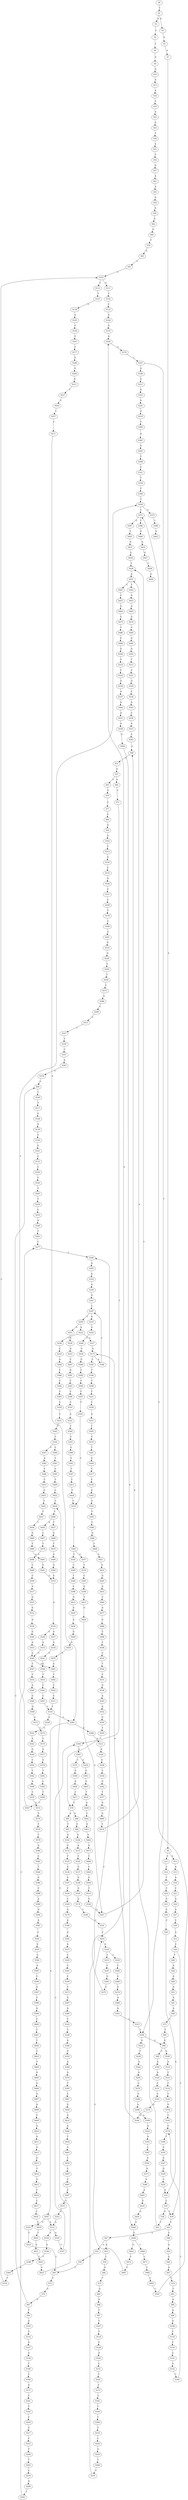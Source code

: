 strict digraph  {
	S0 -> S1 [ label = T ];
	S1 -> S2 [ label = A ];
	S1 -> S3 [ label = G ];
	S2 -> S4 [ label = T ];
	S3 -> S5 [ label = G ];
	S4 -> S6 [ label = T ];
	S5 -> S7 [ label = A ];
	S6 -> S8 [ label = G ];
	S7 -> S9 [ label = A ];
	S8 -> S10 [ label = G ];
	S9 -> S11 [ label = C ];
	S9 -> S12 [ label = G ];
	S10 -> S13 [ label = A ];
	S11 -> S14 [ label = C ];
	S12 -> S15 [ label = A ];
	S13 -> S16 [ label = A ];
	S14 -> S17 [ label = T ];
	S15 -> S18 [ label = A ];
	S16 -> S19 [ label = C ];
	S17 -> S20 [ label = C ];
	S18 -> S21 [ label = C ];
	S19 -> S22 [ label = G ];
	S20 -> S23 [ label = G ];
	S21 -> S24 [ label = G ];
	S22 -> S25 [ label = G ];
	S23 -> S26 [ label = G ];
	S24 -> S27 [ label = G ];
	S25 -> S28 [ label = T ];
	S26 -> S29 [ label = C ];
	S27 -> S30 [ label = C ];
	S28 -> S31 [ label = A ];
	S29 -> S32 [ label = A ];
	S30 -> S33 [ label = A ];
	S31 -> S34 [ label = C ];
	S32 -> S35 [ label = C ];
	S33 -> S36 [ label = C ];
	S34 -> S37 [ label = G ];
	S35 -> S38 [ label = G ];
	S35 -> S39 [ label = C ];
	S36 -> S39 [ label = C ];
	S36 -> S40 [ label = T ];
	S37 -> S41 [ label = A ];
	S38 -> S42 [ label = C ];
	S39 -> S43 [ label = G ];
	S40 -> S44 [ label = G ];
	S41 -> S45 [ label = A ];
	S42 -> S46 [ label = G ];
	S43 -> S47 [ label = A ];
	S43 -> S48 [ label = G ];
	S44 -> S49 [ label = G ];
	S45 -> S50 [ label = G ];
	S46 -> S51 [ label = C ];
	S47 -> S52 [ label = G ];
	S47 -> S53 [ label = A ];
	S48 -> S54 [ label = G ];
	S49 -> S55 [ label = G ];
	S50 -> S56 [ label = A ];
	S51 -> S57 [ label = G ];
	S52 -> S58 [ label = T ];
	S53 -> S59 [ label = T ];
	S54 -> S60 [ label = A ];
	S55 -> S61 [ label = A ];
	S56 -> S62 [ label = A ];
	S57 -> S63 [ label = C ];
	S57 -> S64 [ label = G ];
	S58 -> S65 [ label = C ];
	S59 -> S66 [ label = G ];
	S60 -> S67 [ label = A ];
	S61 -> S68 [ label = A ];
	S62 -> S69 [ label = G ];
	S63 -> S70 [ label = G ];
	S64 -> S71 [ label = C ];
	S65 -> S72 [ label = C ];
	S66 -> S73 [ label = T ];
	S67 -> S74 [ label = T ];
	S68 -> S75 [ label = C ];
	S69 -> S76 [ label = T ];
	S70 -> S77 [ label = T ];
	S71 -> S78 [ label = T ];
	S72 -> S79 [ label = A ];
	S73 -> S80 [ label = A ];
	S74 -> S81 [ label = T ];
	S75 -> S82 [ label = T ];
	S76 -> S83 [ label = G ];
	S77 -> S84 [ label = C ];
	S78 -> S85 [ label = A ];
	S78 -> S86 [ label = G ];
	S79 -> S87 [ label = G ];
	S80 -> S88 [ label = G ];
	S81 -> S89 [ label = G ];
	S82 -> S90 [ label = G ];
	S83 -> S91 [ label = T ];
	S84 -> S92 [ label = G ];
	S85 -> S93 [ label = T ];
	S86 -> S94 [ label = G ];
	S87 -> S95 [ label = T ];
	S87 -> S96 [ label = C ];
	S88 -> S97 [ label = T ];
	S89 -> S98 [ label = A ];
	S90 -> S99 [ label = C ];
	S90 -> S100 [ label = G ];
	S91 -> S101 [ label = C ];
	S92 -> S102 [ label = A ];
	S93 -> S103 [ label = A ];
	S94 -> S104 [ label = A ];
	S95 -> S105 [ label = A ];
	S96 -> S106 [ label = T ];
	S97 -> S107 [ label = T ];
	S98 -> S108 [ label = A ];
	S99 -> S109 [ label = A ];
	S100 -> S110 [ label = A ];
	S101 -> S111 [ label = G ];
	S101 -> S112 [ label = C ];
	S102 -> S113 [ label = C ];
	S103 -> S114 [ label = G ];
	S104 -> S115 [ label = A ];
	S105 -> S116 [ label = G ];
	S106 -> S117 [ label = T ];
	S107 -> S118 [ label = T ];
	S108 -> S119 [ label = C ];
	S109 -> S120 [ label = A ];
	S110 -> S121 [ label = C ];
	S111 -> S122 [ label = T ];
	S112 -> S123 [ label = T ];
	S113 -> S124 [ label = G ];
	S114 -> S125 [ label = T ];
	S115 -> S126 [ label = T ];
	S116 -> S127 [ label = G ];
	S117 -> S128 [ label = C ];
	S118 -> S129 [ label = C ];
	S119 -> S130 [ label = C ];
	S120 -> S131 [ label = C ];
	S121 -> S132 [ label = C ];
	S122 -> S133 [ label = C ];
	S123 -> S134 [ label = G ];
	S124 -> S135 [ label = C ];
	S125 -> S136 [ label = A ];
	S126 -> S137 [ label = G ];
	S127 -> S138 [ label = G ];
	S128 -> S139 [ label = A ];
	S129 -> S140 [ label = A ];
	S130 -> S141 [ label = C ];
	S131 -> S142 [ label = C ];
	S132 -> S143 [ label = C ];
	S133 -> S144 [ label = G ];
	S134 -> S145 [ label = G ];
	S135 -> S146 [ label = G ];
	S136 -> S147 [ label = G ];
	S137 -> S148 [ label = G ];
	S138 -> S149 [ label = T ];
	S139 -> S150 [ label = C ];
	S140 -> S151 [ label = C ];
	S141 -> S152 [ label = G ];
	S142 -> S153 [ label = A ];
	S143 -> S154 [ label = G ];
	S144 -> S155 [ label = G ];
	S145 -> S156 [ label = C ];
	S146 -> S157 [ label = C ];
	S147 -> S158 [ label = C ];
	S148 -> S159 [ label = G ];
	S149 -> S160 [ label = C ];
	S150 -> S161 [ label = G ];
	S151 -> S162 [ label = T ];
	S152 -> S163 [ label = T ];
	S153 -> S164 [ label = G ];
	S154 -> S165 [ label = T ];
	S155 -> S166 [ label = A ];
	S156 -> S167 [ label = C ];
	S157 -> S168 [ label = C ];
	S158 -> S169 [ label = C ];
	S159 -> S170 [ label = G ];
	S160 -> S171 [ label = A ];
	S161 -> S172 [ label = C ];
	S162 -> S173 [ label = C ];
	S163 -> S174 [ label = C ];
	S164 -> S175 [ label = A ];
	S165 -> S174 [ label = C ];
	S166 -> S176 [ label = A ];
	S167 -> S177 [ label = T ];
	S168 -> S178 [ label = T ];
	S169 -> S179 [ label = G ];
	S170 -> S180 [ label = T ];
	S171 -> S181 [ label = C ];
	S172 -> S182 [ label = C ];
	S173 -> S183 [ label = C ];
	S174 -> S184 [ label = T ];
	S175 -> S185 [ label = C ];
	S175 -> S186 [ label = A ];
	S176 -> S187 [ label = C ];
	S177 -> S188 [ label = G ];
	S178 -> S189 [ label = C ];
	S179 -> S190 [ label = A ];
	S180 -> S191 [ label = C ];
	S181 -> S192 [ label = T ];
	S182 -> S193 [ label = C ];
	S183 -> S194 [ label = T ];
	S184 -> S195 [ label = C ];
	S185 -> S196 [ label = T ];
	S186 -> S197 [ label = C ];
	S187 -> S198 [ label = A ];
	S187 -> S199 [ label = T ];
	S188 -> S200 [ label = G ];
	S189 -> S201 [ label = G ];
	S190 -> S202 [ label = A ];
	S191 -> S203 [ label = C ];
	S192 -> S204 [ label = C ];
	S193 -> S205 [ label = T ];
	S194 -> S206 [ label = T ];
	S195 -> S207 [ label = G ];
	S196 -> S208 [ label = C ];
	S197 -> S209 [ label = C ];
	S197 -> S210 [ label = A ];
	S198 -> S211 [ label = G ];
	S199 -> S90 [ label = G ];
	S199 -> S212 [ label = A ];
	S200 -> S213 [ label = G ];
	S201 -> S214 [ label = G ];
	S202 -> S215 [ label = A ];
	S203 -> S216 [ label = G ];
	S204 -> S217 [ label = G ];
	S205 -> S218 [ label = T ];
	S206 -> S219 [ label = T ];
	S207 -> S220 [ label = G ];
	S208 -> S221 [ label = C ];
	S209 -> S222 [ label = A ];
	S209 -> S223 [ label = G ];
	S210 -> S224 [ label = G ];
	S211 -> S225 [ label = G ];
	S212 -> S226 [ label = C ];
	S213 -> S227 [ label = T ];
	S214 -> S228 [ label = G ];
	S215 -> S229 [ label = C ];
	S216 -> S230 [ label = C ];
	S216 -> S231 [ label = T ];
	S217 -> S232 [ label = C ];
	S218 -> S233 [ label = C ];
	S219 -> S234 [ label = C ];
	S220 -> S235 [ label = C ];
	S221 -> S236 [ label = C ];
	S222 -> S237 [ label = G ];
	S222 -> S238 [ label = C ];
	S223 -> S239 [ label = G ];
	S224 -> S240 [ label = C ];
	S225 -> S241 [ label = A ];
	S226 -> S242 [ label = A ];
	S227 -> S243 [ label = C ];
	S228 -> S244 [ label = C ];
	S229 -> S245 [ label = C ];
	S230 -> S246 [ label = C ];
	S231 -> S247 [ label = C ];
	S232 -> S248 [ label = T ];
	S233 -> S249 [ label = A ];
	S234 -> S250 [ label = A ];
	S235 -> S32 [ label = A ];
	S236 -> S251 [ label = A ];
	S237 -> S175 [ label = A ];
	S238 -> S252 [ label = C ];
	S239 -> S253 [ label = A ];
	S240 -> S254 [ label = C ];
	S241 -> S255 [ label = A ];
	S242 -> S256 [ label = A ];
	S243 -> S257 [ label = C ];
	S244 -> S258 [ label = T ];
	S245 -> S259 [ label = C ];
	S246 -> S260 [ label = G ];
	S247 -> S261 [ label = G ];
	S248 -> S262 [ label = T ];
	S249 -> S263 [ label = T ];
	S250 -> S264 [ label = T ];
	S251 -> S265 [ label = T ];
	S252 -> S266 [ label = A ];
	S253 -> S267 [ label = C ];
	S254 -> S268 [ label = G ];
	S255 -> S269 [ label = T ];
	S256 -> S270 [ label = C ];
	S257 -> S271 [ label = C ];
	S258 -> S272 [ label = C ];
	S259 -> S273 [ label = C ];
	S260 -> S274 [ label = G ];
	S261 -> S275 [ label = G ];
	S262 -> S276 [ label = C ];
	S263 -> S277 [ label = C ];
	S264 -> S278 [ label = C ];
	S265 -> S279 [ label = C ];
	S266 -> S280 [ label = C ];
	S267 -> S281 [ label = G ];
	S268 -> S282 [ label = T ];
	S269 -> S283 [ label = A ];
	S270 -> S284 [ label = G ];
	S271 -> S285 [ label = G ];
	S272 -> S286 [ label = A ];
	S273 -> S287 [ label = G ];
	S274 -> S288 [ label = A ];
	S275 -> S166 [ label = A ];
	S276 -> S289 [ label = A ];
	S277 -> S290 [ label = C ];
	S278 -> S290 [ label = C ];
	S279 -> S291 [ label = T ];
	S280 -> S292 [ label = C ];
	S281 -> S293 [ label = C ];
	S282 -> S294 [ label = C ];
	S283 -> S295 [ label = G ];
	S284 -> S296 [ label = A ];
	S285 -> S297 [ label = A ];
	S285 -> S298 [ label = G ];
	S286 -> S299 [ label = C ];
	S287 -> S300 [ label = A ];
	S288 -> S301 [ label = A ];
	S289 -> S302 [ label = T ];
	S290 -> S303 [ label = A ];
	S291 -> S304 [ label = G ];
	S292 -> S305 [ label = C ];
	S293 -> S306 [ label = C ];
	S294 -> S307 [ label = C ];
	S295 -> S308 [ label = T ];
	S296 -> S309 [ label = A ];
	S297 -> S310 [ label = G ];
	S297 -> S311 [ label = A ];
	S298 -> S312 [ label = A ];
	S299 -> S313 [ label = G ];
	S300 -> S314 [ label = C ];
	S301 -> S315 [ label = C ];
	S302 -> S277 [ label = C ];
	S303 -> S316 [ label = G ];
	S304 -> S317 [ label = C ];
	S305 -> S318 [ label = C ];
	S306 -> S319 [ label = C ];
	S307 -> S320 [ label = T ];
	S308 -> S321 [ label = C ];
	S309 -> S322 [ label = A ];
	S310 -> S323 [ label = T ];
	S311 -> S324 [ label = A ];
	S311 -> S325 [ label = G ];
	S312 -> S326 [ label = G ];
	S313 -> S327 [ label = T ];
	S314 -> S328 [ label = T ];
	S315 -> S199 [ label = T ];
	S316 -> S329 [ label = A ];
	S317 -> S330 [ label = C ];
	S318 -> S331 [ label = T ];
	S319 -> S332 [ label = A ];
	S320 -> S333 [ label = C ];
	S321 -> S334 [ label = T ];
	S322 -> S335 [ label = A ];
	S323 -> S65 [ label = C ];
	S324 -> S336 [ label = G ];
	S325 -> S337 [ label = T ];
	S326 -> S338 [ label = G ];
	S327 -> S339 [ label = C ];
	S328 -> S340 [ label = A ];
	S329 -> S341 [ label = A ];
	S330 -> S342 [ label = A ];
	S331 -> S343 [ label = T ];
	S332 -> S344 [ label = T ];
	S333 -> S345 [ label = T ];
	S334 -> S346 [ label = C ];
	S335 -> S347 [ label = C ];
	S336 -> S348 [ label = T ];
	S337 -> S349 [ label = C ];
	S338 -> S350 [ label = C ];
	S339 -> S351 [ label = C ];
	S340 -> S352 [ label = G ];
	S341 -> S197 [ label = C ];
	S342 -> S353 [ label = G ];
	S343 -> S354 [ label = C ];
	S344 -> S355 [ label = C ];
	S345 -> S356 [ label = T ];
	S345 -> S357 [ label = G ];
	S346 -> S358 [ label = T ];
	S347 -> S359 [ label = A ];
	S348 -> S360 [ label = G ];
	S349 -> S361 [ label = G ];
	S350 -> S362 [ label = G ];
	S351 -> S363 [ label = A ];
	S352 -> S364 [ label = A ];
	S353 -> S365 [ label = T ];
	S354 -> S366 [ label = C ];
	S354 -> S367 [ label = G ];
	S355 -> S368 [ label = G ];
	S356 -> S369 [ label = C ];
	S357 -> S370 [ label = T ];
	S358 -> S371 [ label = C ];
	S358 -> S372 [ label = G ];
	S359 -> S373 [ label = G ];
	S360 -> S374 [ label = T ];
	S361 -> S375 [ label = C ];
	S361 -> S376 [ label = A ];
	S362 -> S377 [ label = T ];
	S363 -> S378 [ label = G ];
	S364 -> S379 [ label = A ];
	S365 -> S380 [ label = C ];
	S366 -> S381 [ label = T ];
	S367 -> S382 [ label = A ];
	S368 -> S383 [ label = T ];
	S369 -> S384 [ label = T ];
	S370 -> S385 [ label = C ];
	S371 -> S386 [ label = T ];
	S371 -> S387 [ label = G ];
	S372 -> S388 [ label = T ];
	S373 -> S389 [ label = A ];
	S374 -> S101 [ label = C ];
	S375 -> S390 [ label = G ];
	S376 -> S391 [ label = G ];
	S377 -> S392 [ label = G ];
	S378 -> S96 [ label = C ];
	S379 -> S393 [ label = T ];
	S380 -> S394 [ label = G ];
	S381 -> S395 [ label = G ];
	S382 -> S396 [ label = T ];
	S383 -> S397 [ label = C ];
	S384 -> S398 [ label = C ];
	S385 -> S399 [ label = G ];
	S386 -> S400 [ label = G ];
	S387 -> S401 [ label = T ];
	S388 -> S402 [ label = A ];
	S389 -> S403 [ label = A ];
	S390 -> S404 [ label = G ];
	S391 -> S405 [ label = G ];
	S392 -> S406 [ label = G ];
	S393 -> S407 [ label = C ];
	S394 -> S408 [ label = T ];
	S395 -> S409 [ label = T ];
	S396 -> S410 [ label = C ];
	S397 -> S411 [ label = C ];
	S398 -> S412 [ label = G ];
	S399 -> S413 [ label = T ];
	S400 -> S414 [ label = A ];
	S401 -> S415 [ label = G ];
	S403 -> S416 [ label = G ];
	S404 -> S417 [ label = C ];
	S405 -> S418 [ label = T ];
	S406 -> S419 [ label = T ];
	S407 -> S420 [ label = G ];
	S408 -> S421 [ label = A ];
	S409 -> S422 [ label = C ];
	S410 -> S423 [ label = G ];
	S411 -> S424 [ label = T ];
	S412 -> S425 [ label = G ];
	S413 -> S426 [ label = G ];
	S414 -> S427 [ label = G ];
	S415 -> S428 [ label = G ];
	S416 -> S429 [ label = G ];
	S417 -> S78 [ label = T ];
	S418 -> S430 [ label = A ];
	S419 -> S431 [ label = A ];
	S420 -> S432 [ label = G ];
	S421 -> S433 [ label = A ];
	S422 -> S434 [ label = C ];
	S423 -> S435 [ label = T ];
	S424 -> S333 [ label = C ];
	S425 -> S436 [ label = A ];
	S426 -> S437 [ label = G ];
	S427 -> S438 [ label = T ];
	S428 -> S439 [ label = T ];
	S429 -> S440 [ label = G ];
	S430 -> S441 [ label = T ];
	S431 -> S442 [ label = T ];
	S431 -> S443 [ label = C ];
	S432 -> S444 [ label = G ];
	S433 -> S445 [ label = G ];
	S434 -> S446 [ label = T ];
	S435 -> S447 [ label = T ];
	S436 -> S448 [ label = G ];
	S437 -> S439 [ label = T ];
	S438 -> S449 [ label = A ];
	S439 -> S431 [ label = A ];
	S440 -> S450 [ label = G ];
	S441 -> S451 [ label = A ];
	S442 -> S452 [ label = G ];
	S443 -> S453 [ label = C ];
	S444 -> S454 [ label = T ];
	S445 -> S455 [ label = A ];
	S446 -> S456 [ label = A ];
	S446 -> S457 [ label = T ];
	S447 -> S458 [ label = T ];
	S448 -> S459 [ label = A ];
	S450 -> S460 [ label = T ];
	S450 -> S461 [ label = G ];
	S451 -> S462 [ label = A ];
	S452 -> S463 [ label = A ];
	S453 -> S464 [ label = G ];
	S454 -> S465 [ label = A ];
	S455 -> S466 [ label = C ];
	S456 -> S467 [ label = C ];
	S457 -> S468 [ label = G ];
	S458 -> S469 [ label = G ];
	S459 -> S470 [ label = G ];
	S460 -> S471 [ label = C ];
	S461 -> S472 [ label = T ];
	S462 -> S473 [ label = G ];
	S463 -> S474 [ label = G ];
	S464 -> S475 [ label = G ];
	S465 -> S476 [ label = T ];
	S466 -> S477 [ label = G ];
	S467 -> S478 [ label = T ];
	S468 -> S479 [ label = T ];
	S469 -> S480 [ label = T ];
	S470 -> S481 [ label = G ];
	S471 -> S482 [ label = T ];
	S472 -> S483 [ label = C ];
	S473 -> S484 [ label = T ];
	S474 -> S485 [ label = C ];
	S475 -> S486 [ label = T ];
	S476 -> S487 [ label = C ];
	S477 -> S488 [ label = G ];
	S478 -> S489 [ label = A ];
	S479 -> S490 [ label = A ];
	S480 -> S491 [ label = A ];
	S481 -> S492 [ label = T ];
	S482 -> S493 [ label = C ];
	S483 -> S203 [ label = C ];
	S484 -> S494 [ label = C ];
	S485 -> S495 [ label = G ];
	S486 -> S496 [ label = G ];
	S487 -> S497 [ label = C ];
	S488 -> S498 [ label = C ];
	S489 -> S499 [ label = C ];
	S490 -> S500 [ label = G ];
	S491 -> S501 [ label = G ];
	S492 -> S502 [ label = C ];
	S493 -> S503 [ label = T ];
	S494 -> S504 [ label = G ];
	S495 -> S505 [ label = G ];
	S496 -> S506 [ label = G ];
	S497 -> S507 [ label = C ];
	S498 -> S508 [ label = T ];
	S499 -> S509 [ label = C ];
	S500 -> S510 [ label = G ];
	S501 -> S510 [ label = G ];
	S502 -> S511 [ label = C ];
	S503 -> S371 [ label = C ];
	S504 -> S512 [ label = T ];
	S505 -> S513 [ label = T ];
	S506 -> S514 [ label = T ];
	S507 -> S515 [ label = G ];
	S508 -> S516 [ label = C ];
	S509 -> S517 [ label = A ];
	S510 -> S518 [ label = A ];
	S511 -> S519 [ label = C ];
	S512 -> S520 [ label = G ];
	S513 -> S521 [ label = C ];
	S514 -> S522 [ label = T ];
	S515 -> S523 [ label = A ];
	S516 -> S524 [ label = T ];
	S517 -> S525 [ label = G ];
	S518 -> S526 [ label = G ];
	S518 -> S527 [ label = A ];
	S519 -> S528 [ label = A ];
	S519 -> S285 [ label = G ];
	S520 -> S437 [ label = G ];
	S521 -> S529 [ label = G ];
	S522 -> S530 [ label = A ];
	S523 -> S311 [ label = A ];
	S524 -> S531 [ label = C ];
	S525 -> S532 [ label = G ];
	S526 -> S533 [ label = A ];
	S527 -> S534 [ label = A ];
	S528 -> S535 [ label = G ];
	S529 -> S536 [ label = C ];
	S530 -> S537 [ label = G ];
	S531 -> S538 [ label = G ];
	S532 -> S539 [ label = A ];
	S533 -> S540 [ label = G ];
	S534 -> S541 [ label = G ];
	S535 -> S542 [ label = A ];
	S536 -> S543 [ label = A ];
	S537 -> S544 [ label = A ];
	S538 -> S545 [ label = A ];
	S539 -> S546 [ label = G ];
	S540 -> S547 [ label = T ];
	S540 -> S481 [ label = G ];
	S541 -> S548 [ label = G ];
	S542 -> S549 [ label = G ];
	S543 -> S550 [ label = C ];
	S544 -> S551 [ label = A ];
	S545 -> S552 [ label = A ];
	S546 -> S553 [ label = A ];
	S547 -> S554 [ label = C ];
	S548 -> S555 [ label = T ];
	S549 -> S556 [ label = C ];
	S550 -> S557 [ label = G ];
	S551 -> S558 [ label = G ];
	S552 -> S559 [ label = G ];
	S553 -> S540 [ label = G ];
	S554 -> S560 [ label = A ];
	S555 -> S561 [ label = C ];
	S556 -> S562 [ label = C ];
	S557 -> S563 [ label = C ];
	S558 -> S564 [ label = G ];
	S559 -> S565 [ label = T ];
	S560 -> S566 [ label = G ];
	S561 -> S567 [ label = C ];
	S562 -> S568 [ label = A ];
	S563 -> S46 [ label = G ];
	S564 -> S440 [ label = G ];
	S565 -> S349 [ label = C ];
	S566 -> S569 [ label = G ];
	S567 -> S519 [ label = C ];
	S568 -> S570 [ label = C ];
	S569 -> S571 [ label = A ];
	S570 -> S572 [ label = G ];
	S571 -> S573 [ label = C ];
	S572 -> S574 [ label = G ];
	S573 -> S575 [ label = C ];
	S574 -> S576 [ label = T ];
	S575 -> S577 [ label = A ];
	S576 -> S578 [ label = T ];
	S577 -> S579 [ label = G ];
	S578 -> S580 [ label = A ];
	S579 -> S581 [ label = T ];
	S580 -> S582 [ label = C ];
	S581 -> S583 [ label = C ];
	S582 -> S584 [ label = T ];
	S583 -> S585 [ label = T ];
	S584 -> S586 [ label = G ];
	S585 -> S587 [ label = C ];
	S586 -> S588 [ label = C ];
	S587 -> S358 [ label = T ];
	S588 -> S589 [ label = A ];
	S589 -> S590 [ label = G ];
	S590 -> S591 [ label = A ];
	S591 -> S592 [ label = C ];
	S592 -> S593 [ label = G ];
	S593 -> S594 [ label = G ];
	S594 -> S595 [ label = A ];
	S595 -> S596 [ label = C ];
	S596 -> S597 [ label = A ];
	S597 -> S598 [ label = C ];
	S598 -> S599 [ label = A ];
	S599 -> S600 [ label = C ];
	S600 -> S601 [ label = C ];
	S601 -> S602 [ label = T ];
	S602 -> S603 [ label = C ];
	S603 -> S604 [ label = T ];
	S604 -> S605 [ label = A ];
	S605 -> S606 [ label = G ];
	S606 -> S607 [ label = A ];
	S607 -> S608 [ label = A ];
	S608 -> S609 [ label = C ];
	S609 -> S610 [ label = G ];
	S610 -> S611 [ label = A ];
	S611 -> S612 [ label = G ];
	S612 -> S613 [ label = G ];
	S613 -> S614 [ label = T ];
	S614 -> S615 [ label = G ];
	S615 -> S616 [ label = T ];
	S616 -> S617 [ label = C ];
	S617 -> S618 [ label = C ];
	S618 -> S619 [ label = C ];
	S619 -> S620 [ label = T ];
	S620 -> S621 [ label = G ];
	S621 -> S622 [ label = T ];
	S622 -> S623 [ label = C ];
	S623 -> S434 [ label = C ];
}

